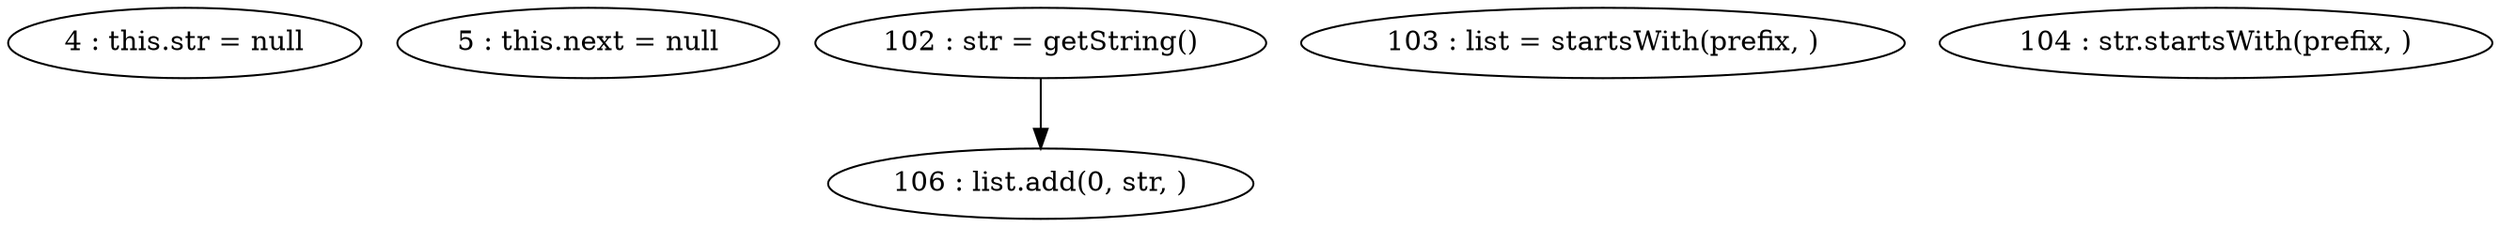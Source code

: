 digraph G {
"4 : this.str = null"
"5 : this.next = null"
"102 : str = getString()"
"102 : str = getString()" -> "106 : list.add(0, str, )"
"103 : list = startsWith(prefix, )"
"104 : str.startsWith(prefix, )"
"106 : list.add(0, str, )"
}